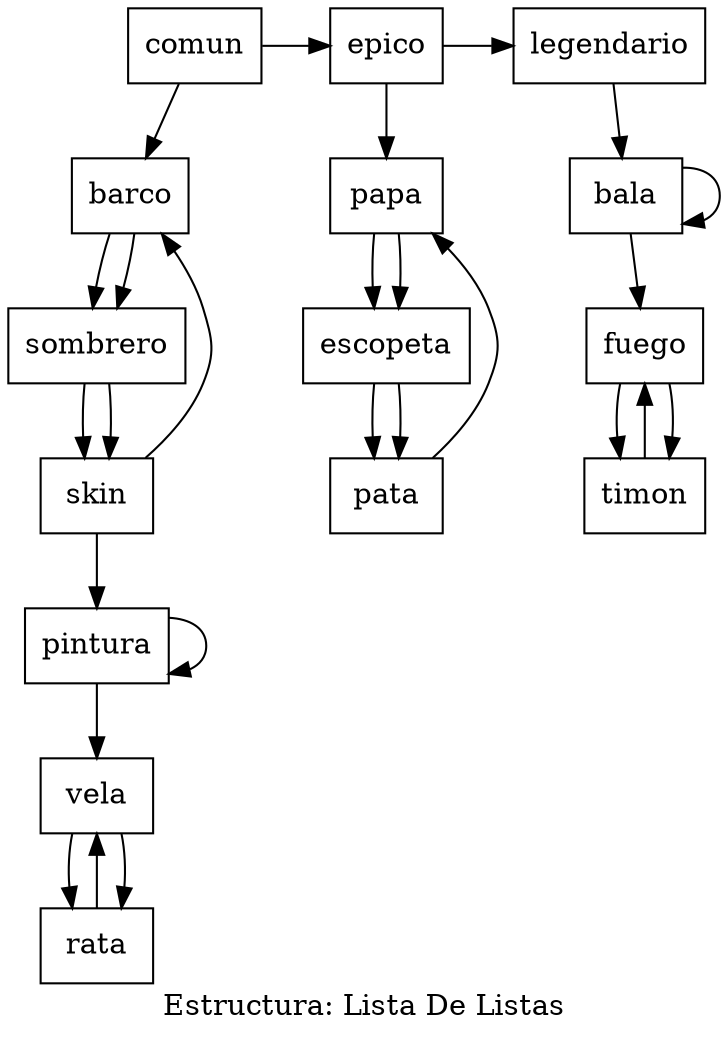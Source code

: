 digraph G {
label="Estructura: Lista De Listas";
node [shape=box];
Ncomun[label="comun"];
Nbarco[label="barco"];
Nsombrero[label="sombrero"];
Nskin[label="skin"];
Nbarco[label="barco"];
Nsombrero[label="sombrero"];
Nskin[label="skin"];
Npintura[label="pintura"];
Npintura[label="pintura"];
Nvela[label="vela"];
Nrata[label="rata"];
Nvela[label="vela"];
Nrata[label="rata"];
Nepico[label="epico"];
Npapa[label="papa"];
Nescopeta[label="escopeta"];
Npata[label="pata"];
Npapa[label="papa"];
Nescopeta[label="escopeta"];
Npata[label="pata"];
Nlegendario[label="legendario"];
Nbala[label="bala"];
Nbala[label="bala"];
Nfuego[label="fuego"];
Ntimon[label="timon"];
Nfuego[label="fuego"];
Ntimon[label="timon"];
{rank=same;
Ncomun->Nepico->Nlegendario}
{rank=none;
Ncomun->Nbarco->Nsombrero->Nskin->Nbarco->Nsombrero->Nskin->Npintura->Npintura->Nvela->Nrata->Nvela->Nrata}
{rank=none;
Nepico->Npapa->Nescopeta->Npata->Npapa->Nescopeta->Npata}
{rank=none;
Nlegendario->Nbala->Nbala->Nfuego->Ntimon->Nfuego->Ntimon}
}
